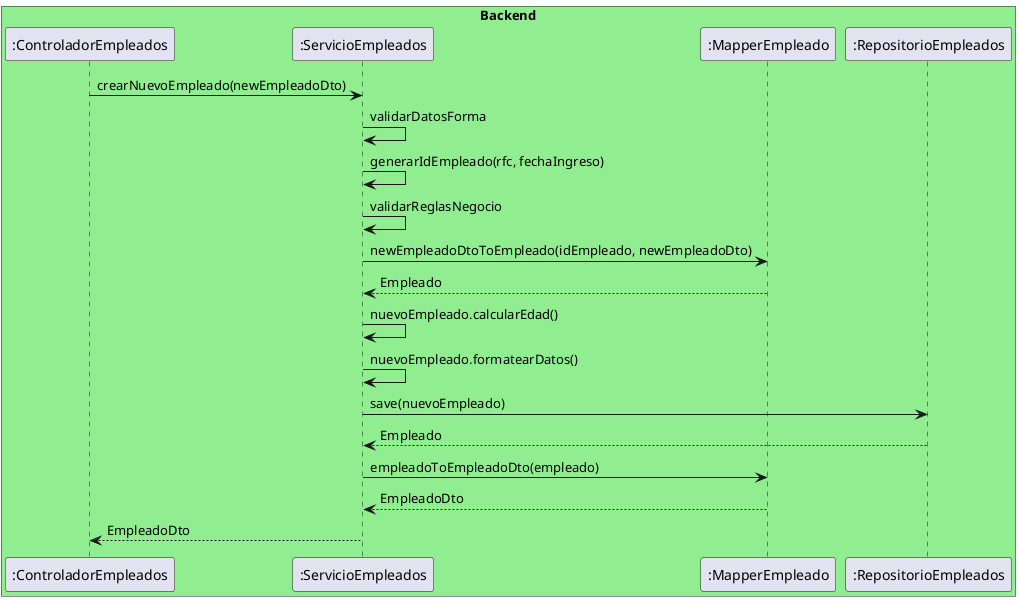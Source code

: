@startuml
'https://plantuml.com/sequence-diagram

box "Backend" #LightGreen
    participant ":ControladorEmpleados" as controller
    participant ":ServicioEmpleados" as service
    participant ":MapperEmpleado" as mapper
    participant ":RepositorioEmpleados" as repository
end box

controller -> service: crearNuevoEmpleado(newEmpleadoDto)
service -> service: validarDatosForma
service -> service: generarIdEmpleado(rfc, fechaIngreso)
service -> service: validarReglasNegocio
service -> mapper: newEmpleadoDtoToEmpleado(idEmpleado, newEmpleadoDto)
mapper --> service: Empleado
service -> service: nuevoEmpleado.calcularEdad()
service -> service: nuevoEmpleado.formatearDatos()
service -> repository: save(nuevoEmpleado)
repository --> service: Empleado
service -> mapper: empleadoToEmpleadoDto(empleado)
mapper --> service: EmpleadoDto
service --> controller: EmpleadoDto
@enduml